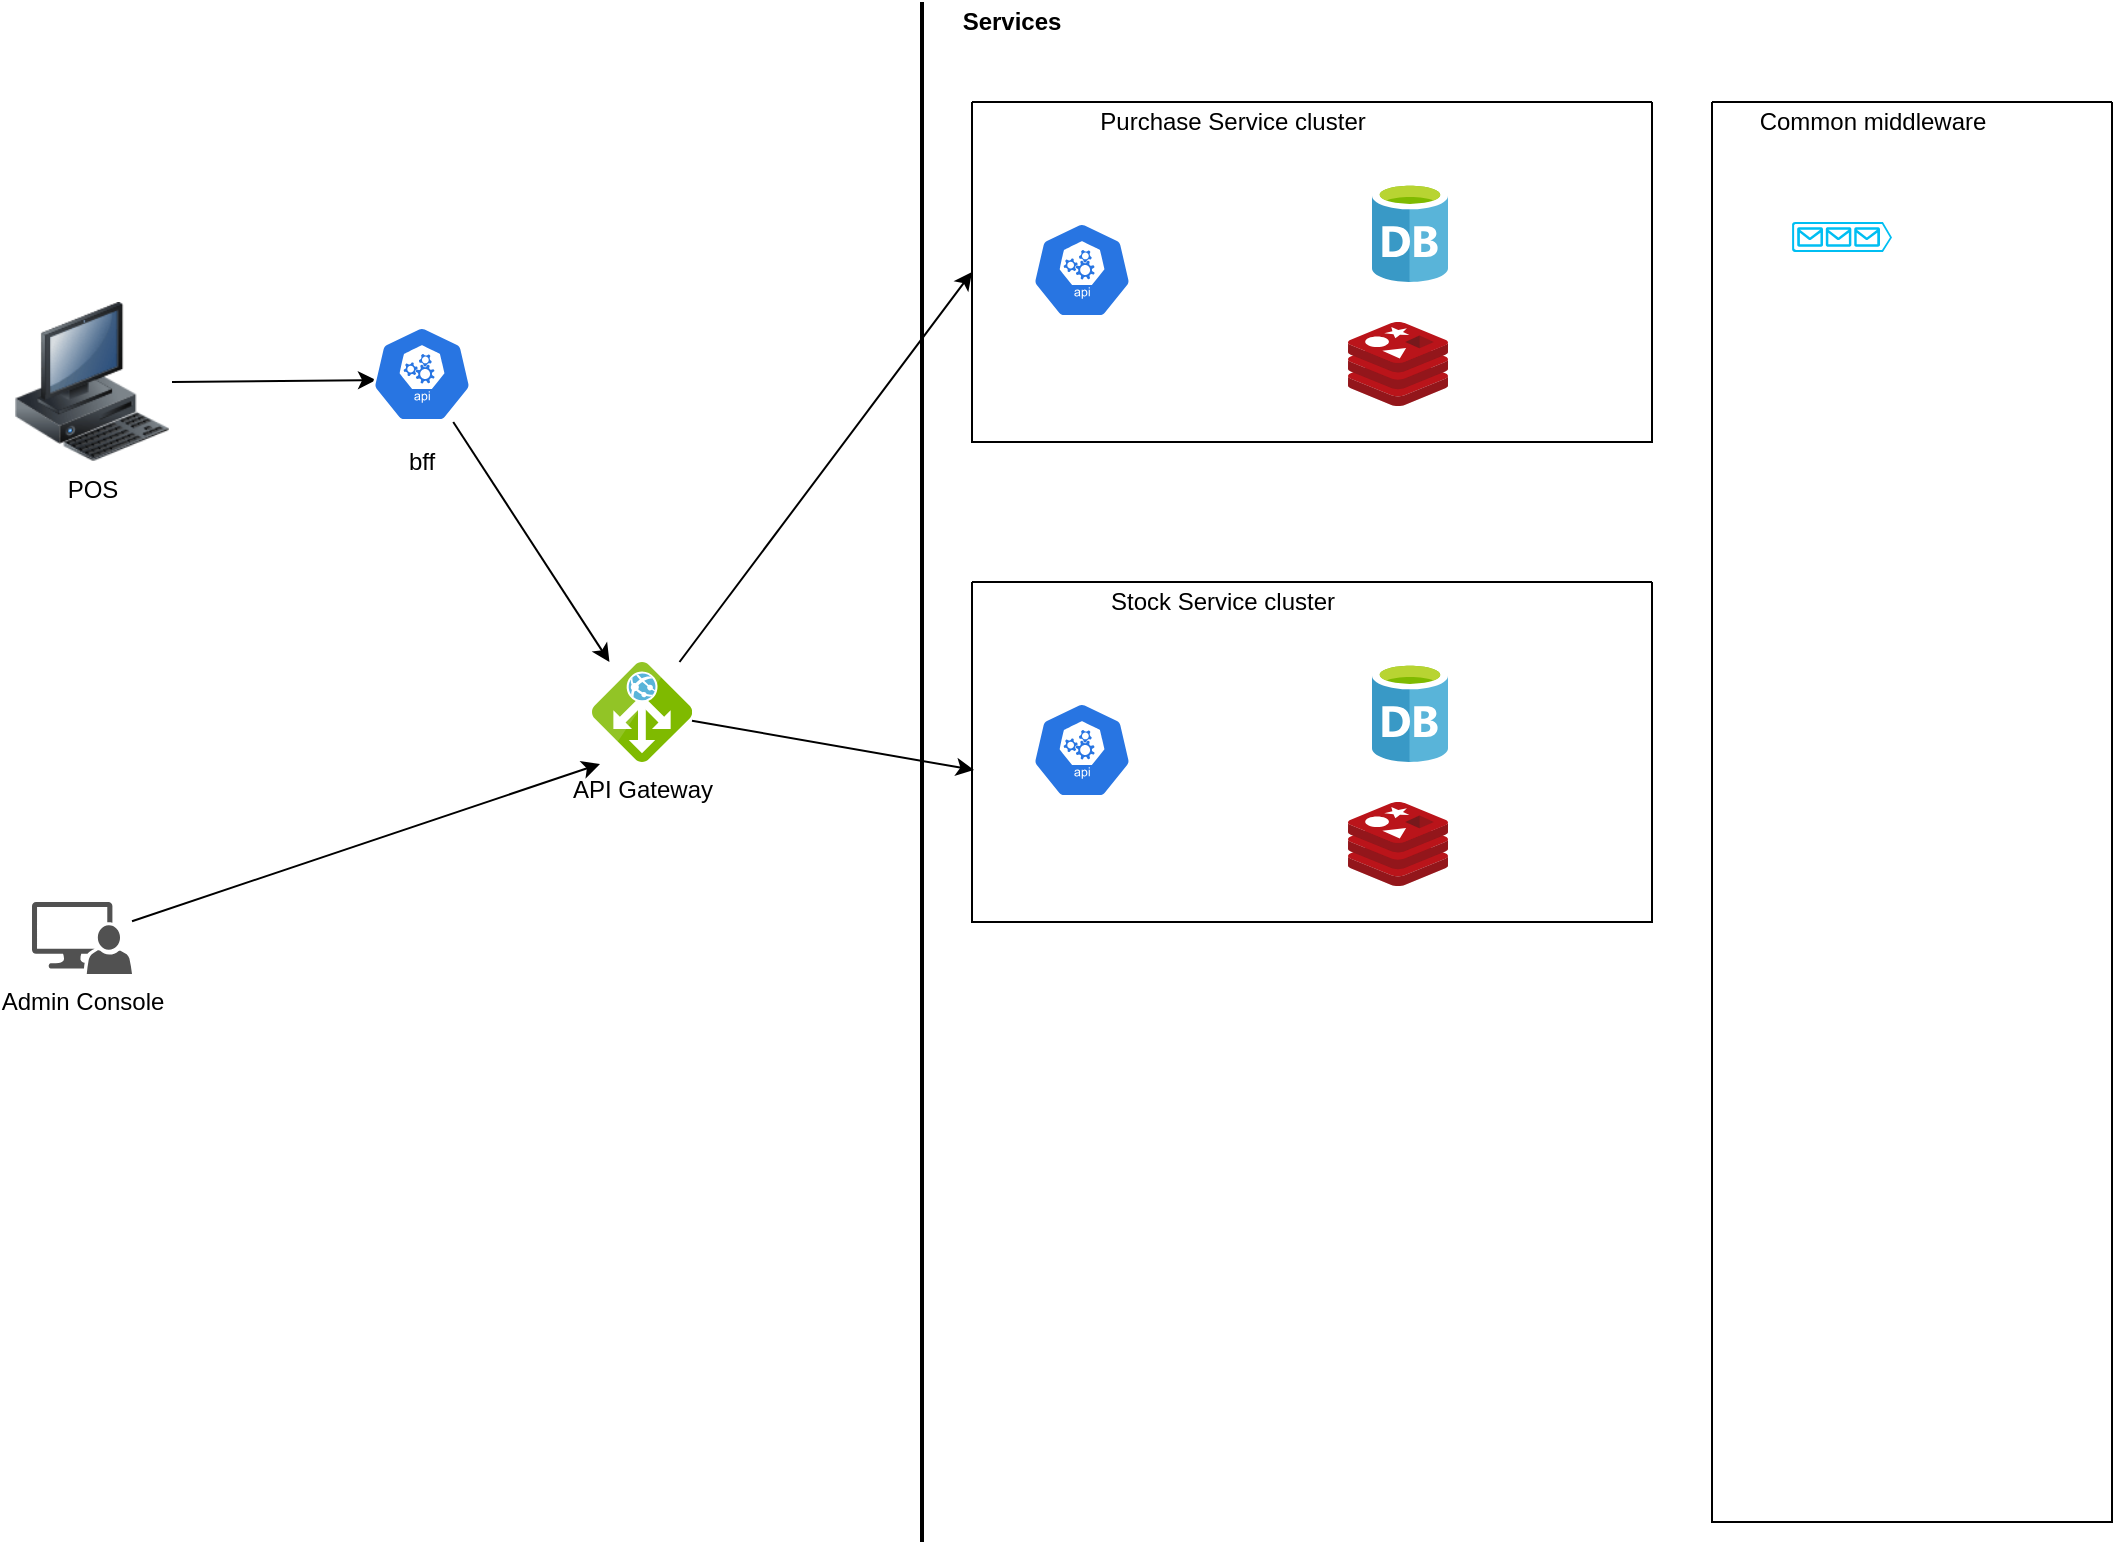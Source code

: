 <mxfile version="15.0.2" type="github" pages="2">
  <diagram id="7rpkOHKR9IGKEGmbMCpl" name="云帆架构图">
    <mxGraphModel dx="1422" dy="839" grid="1" gridSize="10" guides="1" tooltips="1" connect="1" arrows="1" fold="1" page="1" pageScale="1" pageWidth="1169" pageHeight="827" math="0" shadow="0">
      <root>
        <mxCell id="0" />
        <mxCell id="1" parent="0" />
        <mxCell id="GJKOXqQID65NjmK-eP5F-1" value="" style="line;strokeWidth=2;direction=south;html=1;" vertex="1" parent="1">
          <mxGeometry x="560" y="10" width="10" height="770" as="geometry" />
        </mxCell>
        <mxCell id="GJKOXqQID65NjmK-eP5F-30" style="edgeStyle=none;rounded=0;orthogonalLoop=1;jettySize=auto;html=1;exitX=1;exitY=0.5;exitDx=0;exitDy=0;entryX=0.04;entryY=0.563;entryDx=0;entryDy=0;entryPerimeter=0;" edge="1" parent="1" source="GJKOXqQID65NjmK-eP5F-5" target="GJKOXqQID65NjmK-eP5F-29">
          <mxGeometry relative="1" as="geometry">
            <mxPoint x="270" y="200" as="targetPoint" />
          </mxGeometry>
        </mxCell>
        <mxCell id="GJKOXqQID65NjmK-eP5F-5" value="POS" style="image;html=1;image=img/lib/clip_art/computers/Workstation_128x128.png" vertex="1" parent="1">
          <mxGeometry x="110" y="160" width="80" height="80" as="geometry" />
        </mxCell>
        <mxCell id="GJKOXqQID65NjmK-eP5F-20" style="rounded=0;orthogonalLoop=1;jettySize=auto;html=1;entryX=0;entryY=0.5;entryDx=0;entryDy=0;" edge="1" parent="1" source="GJKOXqQID65NjmK-eP5F-10" target="GJKOXqQID65NjmK-eP5F-17">
          <mxGeometry relative="1" as="geometry" />
        </mxCell>
        <mxCell id="GJKOXqQID65NjmK-eP5F-27" style="edgeStyle=none;rounded=0;orthogonalLoop=1;jettySize=auto;html=1;entryX=0.003;entryY=0.553;entryDx=0;entryDy=0;entryPerimeter=0;" edge="1" parent="1" source="GJKOXqQID65NjmK-eP5F-10" target="GJKOXqQID65NjmK-eP5F-22">
          <mxGeometry relative="1" as="geometry" />
        </mxCell>
        <mxCell id="GJKOXqQID65NjmK-eP5F-10" value="API Gateway" style="aspect=fixed;html=1;points=[];align=center;image;fontSize=12;image=img/lib/mscae/Application_Gateway.svg;" vertex="1" parent="1">
          <mxGeometry x="400" y="340" width="50" height="50" as="geometry" />
        </mxCell>
        <mxCell id="GJKOXqQID65NjmK-eP5F-33" style="edgeStyle=none;rounded=0;orthogonalLoop=1;jettySize=auto;html=1;entryX=0.08;entryY=1.02;entryDx=0;entryDy=0;entryPerimeter=0;" edge="1" parent="1" source="GJKOXqQID65NjmK-eP5F-12" target="GJKOXqQID65NjmK-eP5F-10">
          <mxGeometry relative="1" as="geometry" />
        </mxCell>
        <mxCell id="GJKOXqQID65NjmK-eP5F-12" value="Admin Console" style="pointerEvents=1;shadow=0;dashed=0;html=1;strokeColor=none;labelPosition=center;verticalLabelPosition=bottom;verticalAlign=top;align=center;fillColor=#515151;shape=mxgraph.mscae.system_center.admin_console" vertex="1" parent="1">
          <mxGeometry x="120" y="460" width="50" height="36" as="geometry" />
        </mxCell>
        <mxCell id="GJKOXqQID65NjmK-eP5F-17" value="" style="swimlane;startSize=0;" vertex="1" parent="1">
          <mxGeometry x="590" y="60" width="340" height="170" as="geometry">
            <mxRectangle x="270" y="310" width="50" height="40" as="alternateBounds" />
          </mxGeometry>
        </mxCell>
        <mxCell id="GJKOXqQID65NjmK-eP5F-8" value="" style="html=1;dashed=0;whitespace=wrap;fillColor=#2875E2;strokeColor=#ffffff;points=[[0.005,0.63,0],[0.1,0.2,0],[0.9,0.2,0],[0.5,0,0],[0.995,0.63,0],[0.72,0.99,0],[0.5,1,0],[0.28,0.99,0]];shape=mxgraph.kubernetes.icon;prIcon=api" vertex="1" parent="GJKOXqQID65NjmK-eP5F-17">
          <mxGeometry x="30" y="60" width="50" height="48" as="geometry" />
        </mxCell>
        <mxCell id="GJKOXqQID65NjmK-eP5F-13" value="" style="aspect=fixed;html=1;points=[];align=center;image;fontSize=12;image=img/lib/mscae/Cache_Redis_Product.svg;" vertex="1" parent="GJKOXqQID65NjmK-eP5F-17">
          <mxGeometry x="188" y="110" width="50" height="42" as="geometry" />
        </mxCell>
        <mxCell id="GJKOXqQID65NjmK-eP5F-11" value="" style="aspect=fixed;html=1;points=[];align=center;image;fontSize=12;image=img/lib/mscae/Database_General.svg;" vertex="1" parent="GJKOXqQID65NjmK-eP5F-17">
          <mxGeometry x="200" y="40" width="38" height="50" as="geometry" />
        </mxCell>
        <mxCell id="GJKOXqQID65NjmK-eP5F-19" value="Purchase Service&amp;nbsp;cluster" style="text;html=1;align=center;verticalAlign=middle;resizable=0;points=[];autosize=1;strokeColor=none;" vertex="1" parent="1">
          <mxGeometry x="645" y="60" width="150" height="20" as="geometry" />
        </mxCell>
        <mxCell id="GJKOXqQID65NjmK-eP5F-22" value="" style="swimlane;startSize=0;" vertex="1" parent="1">
          <mxGeometry x="590" y="300" width="340" height="170" as="geometry">
            <mxRectangle x="270" y="310" width="50" height="40" as="alternateBounds" />
          </mxGeometry>
        </mxCell>
        <mxCell id="GJKOXqQID65NjmK-eP5F-23" value="" style="html=1;dashed=0;whitespace=wrap;fillColor=#2875E2;strokeColor=#ffffff;points=[[0.005,0.63,0],[0.1,0.2,0],[0.9,0.2,0],[0.5,0,0],[0.995,0.63,0],[0.72,0.99,0],[0.5,1,0],[0.28,0.99,0]];shape=mxgraph.kubernetes.icon;prIcon=api" vertex="1" parent="GJKOXqQID65NjmK-eP5F-22">
          <mxGeometry x="30" y="60" width="50" height="48" as="geometry" />
        </mxCell>
        <mxCell id="GJKOXqQID65NjmK-eP5F-24" value="" style="aspect=fixed;html=1;points=[];align=center;image;fontSize=12;image=img/lib/mscae/Cache_Redis_Product.svg;" vertex="1" parent="GJKOXqQID65NjmK-eP5F-22">
          <mxGeometry x="188" y="110" width="50" height="42" as="geometry" />
        </mxCell>
        <mxCell id="GJKOXqQID65NjmK-eP5F-25" value="" style="aspect=fixed;html=1;points=[];align=center;image;fontSize=12;image=img/lib/mscae/Database_General.svg;" vertex="1" parent="GJKOXqQID65NjmK-eP5F-22">
          <mxGeometry x="200" y="40" width="38" height="50" as="geometry" />
        </mxCell>
        <mxCell id="GJKOXqQID65NjmK-eP5F-26" value="Stock Service&amp;nbsp;cluster" style="text;html=1;align=center;verticalAlign=middle;resizable=0;points=[];autosize=1;strokeColor=none;" vertex="1" parent="GJKOXqQID65NjmK-eP5F-22">
          <mxGeometry x="60" width="130" height="20" as="geometry" />
        </mxCell>
        <mxCell id="GJKOXqQID65NjmK-eP5F-32" style="edgeStyle=none;rounded=0;orthogonalLoop=1;jettySize=auto;html=1;" edge="1" parent="1" source="GJKOXqQID65NjmK-eP5F-29" target="GJKOXqQID65NjmK-eP5F-10">
          <mxGeometry relative="1" as="geometry" />
        </mxCell>
        <mxCell id="GJKOXqQID65NjmK-eP5F-29" value="" style="html=1;dashed=0;whitespace=wrap;fillColor=#2875E2;strokeColor=#ffffff;points=[[0.005,0.63,0],[0.1,0.2,0],[0.9,0.2,0],[0.5,0,0],[0.995,0.63,0],[0.72,0.99,0],[0.5,1,0],[0.28,0.99,0]];shape=mxgraph.kubernetes.icon;prIcon=api" vertex="1" parent="1">
          <mxGeometry x="290" y="172" width="50" height="48" as="geometry" />
        </mxCell>
        <mxCell id="GJKOXqQID65NjmK-eP5F-31" value="bff" style="text;html=1;strokeColor=none;fillColor=none;align=center;verticalAlign=middle;whiteSpace=wrap;rounded=0;" vertex="1" parent="1">
          <mxGeometry x="295" y="230" width="40" height="20" as="geometry" />
        </mxCell>
        <mxCell id="GJKOXqQID65NjmK-eP5F-35" value="" style="swimlane;startSize=0;" vertex="1" parent="1">
          <mxGeometry x="960" y="60" width="200" height="710" as="geometry">
            <mxRectangle x="270" y="310" width="50" height="40" as="alternateBounds" />
          </mxGeometry>
        </mxCell>
        <mxCell id="GJKOXqQID65NjmK-eP5F-37" value="" style="verticalLabelPosition=bottom;html=1;verticalAlign=top;align=center;strokeColor=none;fillColor=#00BEF2;shape=mxgraph.azure.queue_generic;pointerEvents=1;" vertex="1" parent="GJKOXqQID65NjmK-eP5F-35">
          <mxGeometry x="40" y="60" width="50" height="15" as="geometry" />
        </mxCell>
        <mxCell id="GJKOXqQID65NjmK-eP5F-36" value="Common&amp;nbsp;middleware" style="text;html=1;align=center;verticalAlign=middle;resizable=0;points=[];autosize=1;strokeColor=none;" vertex="1" parent="1">
          <mxGeometry x="975" y="60" width="130" height="20" as="geometry" />
        </mxCell>
        <mxCell id="GJKOXqQID65NjmK-eP5F-39" value="&lt;b&gt;Services&lt;/b&gt;" style="text;html=1;strokeColor=none;fillColor=none;align=center;verticalAlign=middle;whiteSpace=wrap;rounded=0;" vertex="1" parent="1">
          <mxGeometry x="590" y="10" width="40" height="20" as="geometry" />
        </mxCell>
      </root>
    </mxGraphModel>
  </diagram>
  <diagram id="F7ThUYLlUmhFBNU3NRie" name="Page-2">
    <mxGraphModel dx="1422" dy="762" grid="1" gridSize="10" guides="1" tooltips="1" connect="1" arrows="1" fold="1" page="1" pageScale="1" pageWidth="827" pageHeight="1169" math="0" shadow="0">
      <root>
        <mxCell id="JOBpMZwbrayaIQ_Jk0mw-0" />
        <mxCell id="JOBpMZwbrayaIQ_Jk0mw-1" parent="JOBpMZwbrayaIQ_Jk0mw-0" />
      </root>
    </mxGraphModel>
  </diagram>
</mxfile>
